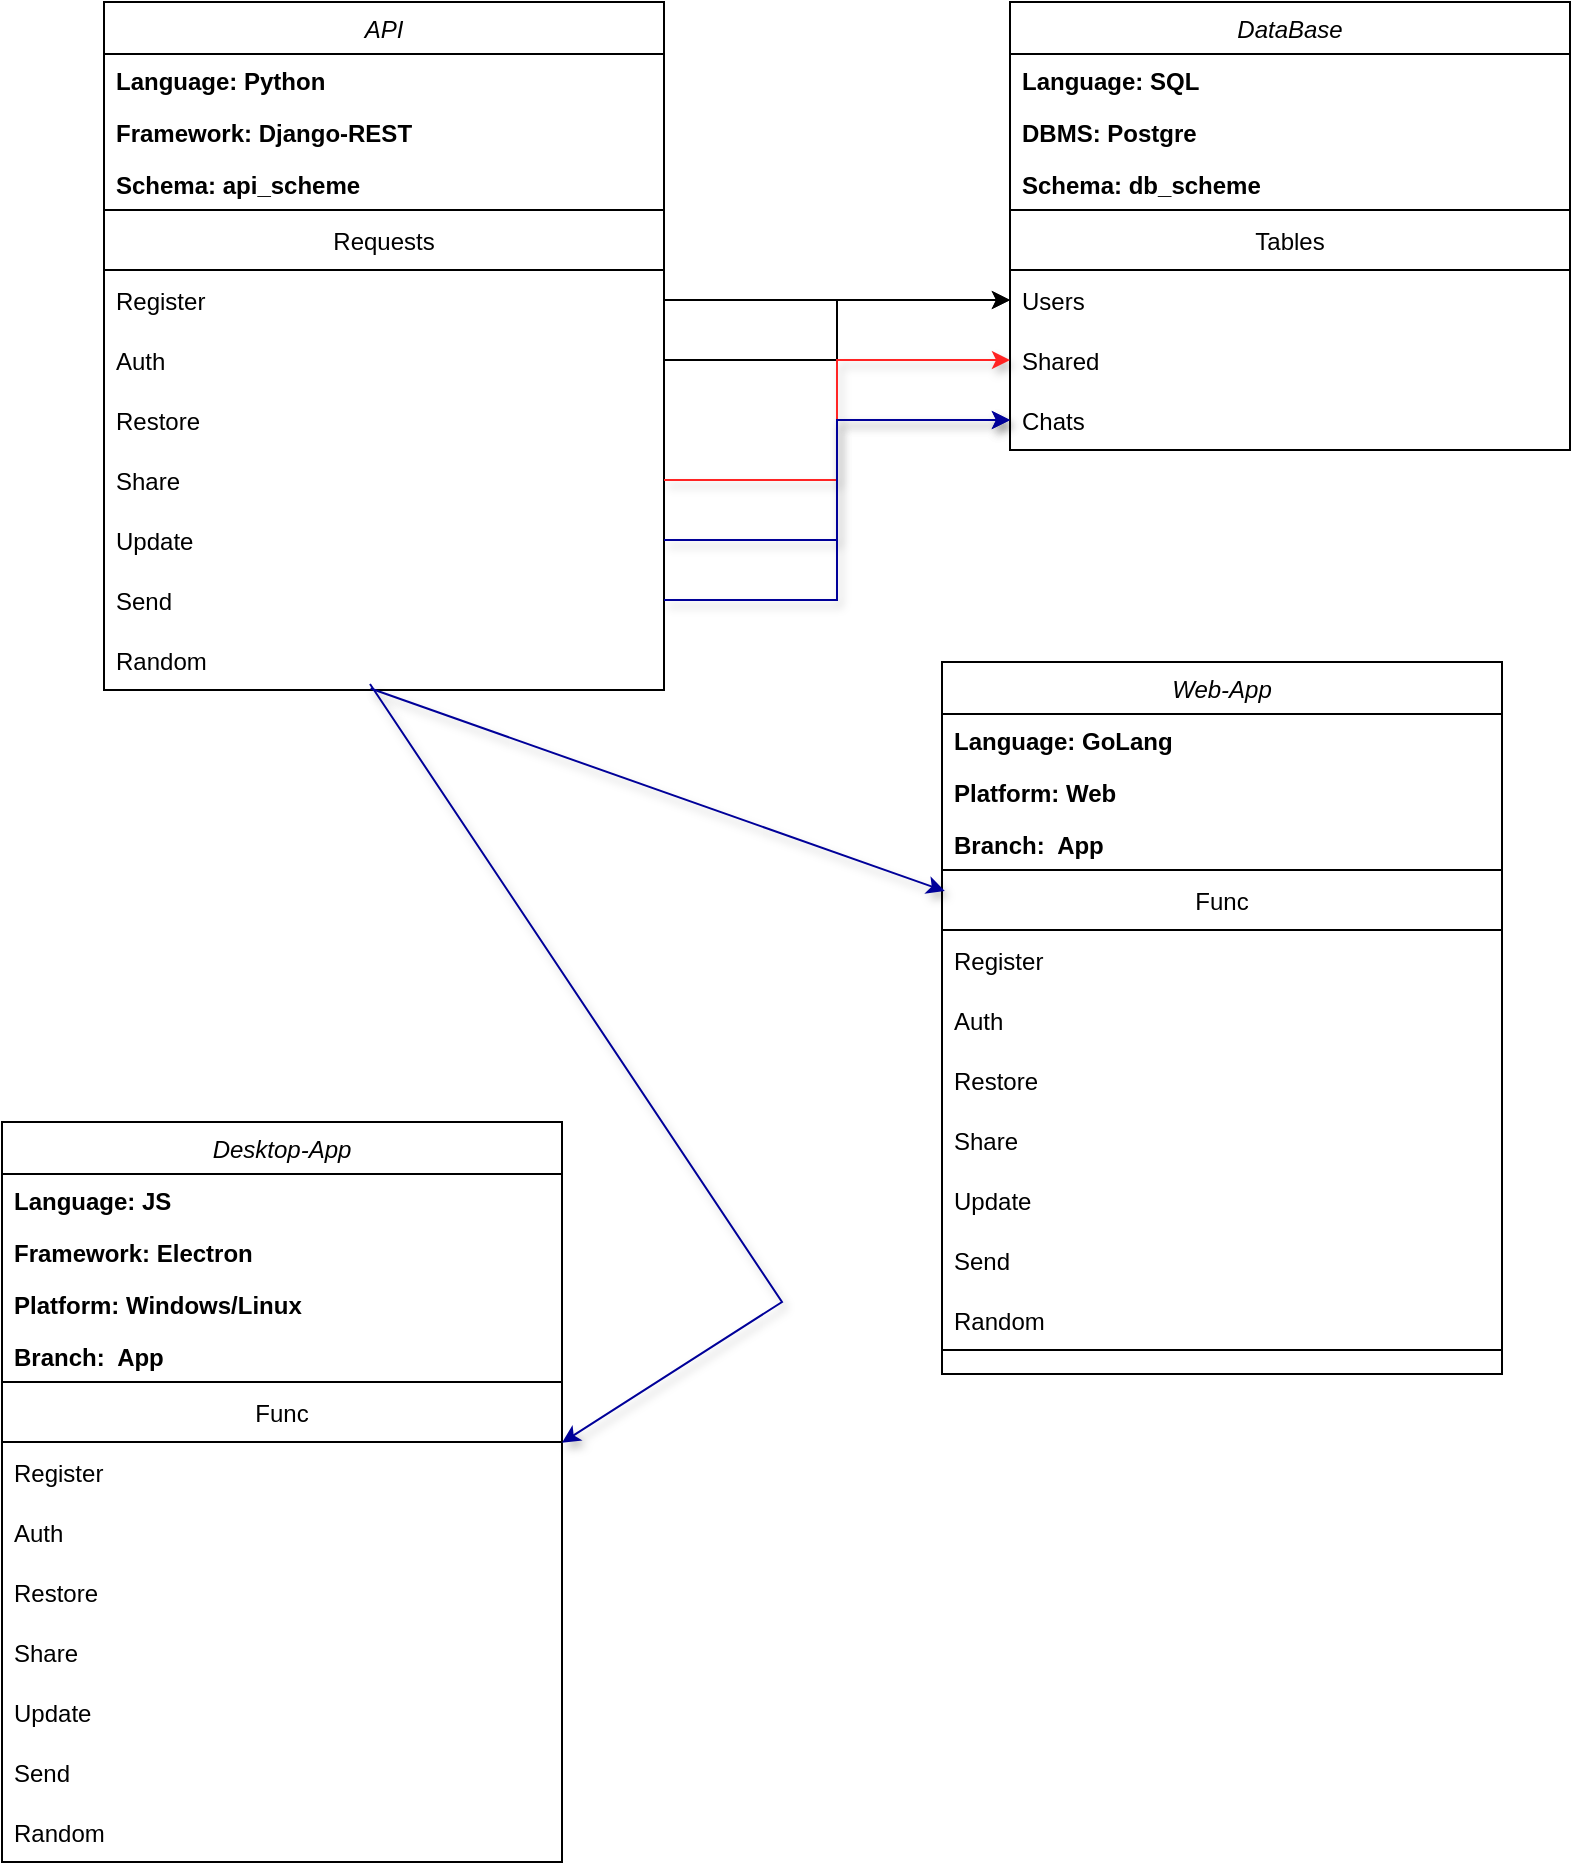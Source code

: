 <mxfile version="17.2.4" type="device"><diagram id="C5RBs43oDa-KdzZeNtuy" name="Page-1"><mxGraphModel dx="905" dy="1071" grid="1" gridSize="10" guides="1" tooltips="1" connect="1" arrows="1" fold="1" page="1" pageScale="1" pageWidth="291" pageHeight="413" background="#FFFFFF" math="0" shadow="0"><root><mxCell id="WIyWlLk6GJQsqaUBKTNV-0"/><mxCell id="WIyWlLk6GJQsqaUBKTNV-1" parent="WIyWlLk6GJQsqaUBKTNV-0"/><mxCell id="zkfFHV4jXpPFQw0GAbJ--0" value="API" style="swimlane;fontStyle=2;align=center;verticalAlign=top;childLayout=stackLayout;horizontal=1;startSize=26;horizontalStack=0;resizeParent=1;resizeLast=0;collapsible=1;marginBottom=0;rounded=0;shadow=0;strokeWidth=1;" parent="WIyWlLk6GJQsqaUBKTNV-1" vertex="1"><mxGeometry x="969" y="155" width="280" height="344" as="geometry"><mxRectangle x="230" y="140" width="160" height="26" as="alternateBounds"/></mxGeometry></mxCell><mxCell id="zkfFHV4jXpPFQw0GAbJ--3" value="Language: Python" style="text;align=left;verticalAlign=top;spacingLeft=4;spacingRight=4;overflow=hidden;rotatable=0;points=[[0,0.5],[1,0.5]];portConstraint=eastwest;rounded=0;shadow=0;html=0;fontStyle=1" parent="zkfFHV4jXpPFQw0GAbJ--0" vertex="1"><mxGeometry y="26" width="280" height="26" as="geometry"/></mxCell><mxCell id="zIFyu1XmObnqFQexIBDC-0" value="Framework: Django-REST" style="text;align=left;verticalAlign=top;spacingLeft=4;spacingRight=4;overflow=hidden;rotatable=0;points=[[0,0.5],[1,0.5]];portConstraint=eastwest;rounded=0;shadow=0;html=0;fontStyle=1" vertex="1" parent="zkfFHV4jXpPFQw0GAbJ--0"><mxGeometry y="52" width="280" height="26" as="geometry"/></mxCell><mxCell id="zIFyu1XmObnqFQexIBDC-7" value="Schema: api_scheme" style="text;align=left;verticalAlign=top;spacingLeft=4;spacingRight=4;overflow=hidden;rotatable=0;points=[[0,0.5],[1,0.5]];portConstraint=eastwest;rounded=0;shadow=0;html=0;fontStyle=1" vertex="1" parent="zkfFHV4jXpPFQw0GAbJ--0"><mxGeometry y="78" width="280" height="26" as="geometry"/></mxCell><mxCell id="zIFyu1XmObnqFQexIBDC-11" value="Requests" style="swimlane;fontStyle=0;childLayout=stackLayout;horizontal=1;startSize=30;horizontalStack=0;resizeParent=1;resizeParentMax=0;resizeLast=0;collapsible=1;marginBottom=0;" vertex="1" parent="zkfFHV4jXpPFQw0GAbJ--0"><mxGeometry y="104" width="280" height="240" as="geometry"/></mxCell><mxCell id="zIFyu1XmObnqFQexIBDC-12" value="Register" style="text;strokeColor=none;fillColor=none;align=left;verticalAlign=middle;spacingLeft=4;spacingRight=4;overflow=hidden;points=[[0,0.5],[1,0.5]];portConstraint=eastwest;rotatable=0;" vertex="1" parent="zIFyu1XmObnqFQexIBDC-11"><mxGeometry y="30" width="280" height="30" as="geometry"/></mxCell><mxCell id="zIFyu1XmObnqFQexIBDC-13" value="Auth" style="text;strokeColor=none;fillColor=none;align=left;verticalAlign=middle;spacingLeft=4;spacingRight=4;overflow=hidden;points=[[0,0.5],[1,0.5]];portConstraint=eastwest;rotatable=0;" vertex="1" parent="zIFyu1XmObnqFQexIBDC-11"><mxGeometry y="60" width="280" height="30" as="geometry"/></mxCell><mxCell id="zIFyu1XmObnqFQexIBDC-14" value="Restore" style="text;strokeColor=none;fillColor=none;align=left;verticalAlign=middle;spacingLeft=4;spacingRight=4;overflow=hidden;points=[[0,0.5],[1,0.5]];portConstraint=eastwest;rotatable=0;" vertex="1" parent="zIFyu1XmObnqFQexIBDC-11"><mxGeometry y="90" width="280" height="30" as="geometry"/></mxCell><mxCell id="zIFyu1XmObnqFQexIBDC-15" value="Share" style="text;strokeColor=none;fillColor=none;align=left;verticalAlign=middle;spacingLeft=4;spacingRight=4;overflow=hidden;points=[[0,0.5],[1,0.5]];portConstraint=eastwest;rotatable=0;" vertex="1" parent="zIFyu1XmObnqFQexIBDC-11"><mxGeometry y="120" width="280" height="30" as="geometry"/></mxCell><mxCell id="zIFyu1XmObnqFQexIBDC-19" value="Update" style="text;strokeColor=none;fillColor=none;align=left;verticalAlign=middle;spacingLeft=4;spacingRight=4;overflow=hidden;points=[[0,0.5],[1,0.5]];portConstraint=eastwest;rotatable=0;" vertex="1" parent="zIFyu1XmObnqFQexIBDC-11"><mxGeometry y="150" width="280" height="30" as="geometry"/></mxCell><mxCell id="zIFyu1XmObnqFQexIBDC-18" value="Send" style="text;strokeColor=none;fillColor=none;align=left;verticalAlign=middle;spacingLeft=4;spacingRight=4;overflow=hidden;points=[[0,0.5],[1,0.5]];portConstraint=eastwest;rotatable=0;" vertex="1" parent="zIFyu1XmObnqFQexIBDC-11"><mxGeometry y="180" width="280" height="30" as="geometry"/></mxCell><mxCell id="zIFyu1XmObnqFQexIBDC-17" value="Random" style="text;strokeColor=none;fillColor=none;align=left;verticalAlign=middle;spacingLeft=4;spacingRight=4;overflow=hidden;points=[[0,0.5],[1,0.5]];portConstraint=eastwest;rotatable=0;" vertex="1" parent="zIFyu1XmObnqFQexIBDC-11"><mxGeometry y="210" width="280" height="30" as="geometry"/></mxCell><mxCell id="zIFyu1XmObnqFQexIBDC-20" value="DataBase" style="swimlane;fontStyle=2;align=center;verticalAlign=top;childLayout=stackLayout;horizontal=1;startSize=26;horizontalStack=0;resizeParent=1;resizeLast=0;collapsible=1;marginBottom=0;rounded=0;shadow=0;strokeWidth=1;" vertex="1" parent="WIyWlLk6GJQsqaUBKTNV-1"><mxGeometry x="1422" y="155" width="280" height="224" as="geometry"><mxRectangle x="230" y="140" width="160" height="26" as="alternateBounds"/></mxGeometry></mxCell><mxCell id="zIFyu1XmObnqFQexIBDC-21" value="Language: SQL" style="text;align=left;verticalAlign=top;spacingLeft=4;spacingRight=4;overflow=hidden;rotatable=0;points=[[0,0.5],[1,0.5]];portConstraint=eastwest;rounded=0;shadow=0;html=0;fontStyle=1" vertex="1" parent="zIFyu1XmObnqFQexIBDC-20"><mxGeometry y="26" width="280" height="26" as="geometry"/></mxCell><mxCell id="zIFyu1XmObnqFQexIBDC-33" value="DBMS: Postgre" style="text;align=left;verticalAlign=top;spacingLeft=4;spacingRight=4;overflow=hidden;rotatable=0;points=[[0,0.5],[1,0.5]];portConstraint=eastwest;rounded=0;shadow=0;html=0;fontStyle=1" vertex="1" parent="zIFyu1XmObnqFQexIBDC-20"><mxGeometry y="52" width="280" height="26" as="geometry"/></mxCell><mxCell id="zIFyu1XmObnqFQexIBDC-23" value="Schema: db_scheme" style="text;align=left;verticalAlign=top;spacingLeft=4;spacingRight=4;overflow=hidden;rotatable=0;points=[[0,0.5],[1,0.5]];portConstraint=eastwest;rounded=0;shadow=0;html=0;fontStyle=1" vertex="1" parent="zIFyu1XmObnqFQexIBDC-20"><mxGeometry y="78" width="280" height="26" as="geometry"/></mxCell><mxCell id="zIFyu1XmObnqFQexIBDC-25" value="Tables" style="swimlane;fontStyle=0;childLayout=stackLayout;horizontal=1;startSize=30;horizontalStack=0;resizeParent=1;resizeParentMax=0;resizeLast=0;collapsible=1;marginBottom=0;" vertex="1" parent="zIFyu1XmObnqFQexIBDC-20"><mxGeometry y="104" width="280" height="120" as="geometry"/></mxCell><mxCell id="zIFyu1XmObnqFQexIBDC-26" value="Users" style="text;strokeColor=none;fillColor=none;align=left;verticalAlign=middle;spacingLeft=4;spacingRight=4;overflow=hidden;points=[[0,0.5],[1,0.5]];portConstraint=eastwest;rotatable=0;" vertex="1" parent="zIFyu1XmObnqFQexIBDC-25"><mxGeometry y="30" width="280" height="30" as="geometry"/></mxCell><mxCell id="zIFyu1XmObnqFQexIBDC-28" value="Shared" style="text;strokeColor=none;fillColor=none;align=left;verticalAlign=middle;spacingLeft=4;spacingRight=4;overflow=hidden;points=[[0,0.5],[1,0.5]];portConstraint=eastwest;rotatable=0;" vertex="1" parent="zIFyu1XmObnqFQexIBDC-25"><mxGeometry y="60" width="280" height="30" as="geometry"/></mxCell><mxCell id="zIFyu1XmObnqFQexIBDC-27" value="Chats" style="text;strokeColor=none;fillColor=none;align=left;verticalAlign=middle;spacingLeft=4;spacingRight=4;overflow=hidden;points=[[0,0.5],[1,0.5]];portConstraint=eastwest;rotatable=0;" vertex="1" parent="zIFyu1XmObnqFQexIBDC-25"><mxGeometry y="90" width="280" height="30" as="geometry"/></mxCell><mxCell id="zIFyu1XmObnqFQexIBDC-34" value="" style="endArrow=classic;html=1;rounded=0;entryX=0;entryY=0.5;entryDx=0;entryDy=0;exitX=1;exitY=0.5;exitDx=0;exitDy=0;" edge="1" parent="WIyWlLk6GJQsqaUBKTNV-1" source="zIFyu1XmObnqFQexIBDC-12" target="zIFyu1XmObnqFQexIBDC-26"><mxGeometry width="50" height="50" relative="1" as="geometry"><mxPoint x="532" y="306" as="sourcePoint"/><mxPoint x="582" y="256" as="targetPoint"/></mxGeometry></mxCell><mxCell id="zIFyu1XmObnqFQexIBDC-35" style="edgeStyle=orthogonalEdgeStyle;rounded=0;orthogonalLoop=1;jettySize=auto;html=1;entryX=0;entryY=0.5;entryDx=0;entryDy=0;" edge="1" parent="WIyWlLk6GJQsqaUBKTNV-1" source="zIFyu1XmObnqFQexIBDC-13" target="zIFyu1XmObnqFQexIBDC-26"><mxGeometry relative="1" as="geometry"/></mxCell><mxCell id="zIFyu1XmObnqFQexIBDC-36" style="edgeStyle=orthogonalEdgeStyle;rounded=0;orthogonalLoop=1;jettySize=auto;html=1;exitX=1;exitY=0.5;exitDx=0;exitDy=0;entryX=0;entryY=0.5;entryDx=0;entryDy=0;strokeColor=#FF2424;shadow=1;" edge="1" parent="WIyWlLk6GJQsqaUBKTNV-1" source="zIFyu1XmObnqFQexIBDC-15" target="zIFyu1XmObnqFQexIBDC-28"><mxGeometry relative="1" as="geometry"/></mxCell><mxCell id="zIFyu1XmObnqFQexIBDC-38" style="edgeStyle=orthogonalEdgeStyle;rounded=0;orthogonalLoop=1;jettySize=auto;html=1;entryX=0;entryY=0.5;entryDx=0;entryDy=0;shadow=1;labelBorderColor=#FF3D3D;fontColor=#FF0303;strokeColor=#000099;" edge="1" parent="WIyWlLk6GJQsqaUBKTNV-1" source="zIFyu1XmObnqFQexIBDC-19" target="zIFyu1XmObnqFQexIBDC-27"><mxGeometry relative="1" as="geometry"/></mxCell><mxCell id="zIFyu1XmObnqFQexIBDC-39" style="edgeStyle=orthogonalEdgeStyle;rounded=0;orthogonalLoop=1;jettySize=auto;html=1;entryX=0;entryY=0.5;entryDx=0;entryDy=0;shadow=1;labelBorderColor=#FF3D3D;fontColor=#FF0303;strokeColor=#000099;" edge="1" parent="WIyWlLk6GJQsqaUBKTNV-1" source="zIFyu1XmObnqFQexIBDC-18" target="zIFyu1XmObnqFQexIBDC-27"><mxGeometry relative="1" as="geometry"/></mxCell><mxCell id="zIFyu1XmObnqFQexIBDC-40" value="Web-App" style="swimlane;fontStyle=2;align=center;verticalAlign=top;childLayout=stackLayout;horizontal=1;startSize=26;horizontalStack=0;resizeParent=1;resizeLast=0;collapsible=1;marginBottom=0;rounded=0;shadow=0;strokeWidth=1;" vertex="1" parent="WIyWlLk6GJQsqaUBKTNV-1"><mxGeometry x="1388" y="485" width="280" height="356" as="geometry"><mxRectangle x="230" y="140" width="160" height="26" as="alternateBounds"/></mxGeometry></mxCell><mxCell id="zIFyu1XmObnqFQexIBDC-41" value="Language: GoLang" style="text;align=left;verticalAlign=top;spacingLeft=4;spacingRight=4;overflow=hidden;rotatable=0;points=[[0,0.5],[1,0.5]];portConstraint=eastwest;rounded=0;shadow=0;html=0;fontStyle=1" vertex="1" parent="zIFyu1XmObnqFQexIBDC-40"><mxGeometry y="26" width="280" height="26" as="geometry"/></mxCell><mxCell id="zIFyu1XmObnqFQexIBDC-55" value="Platform: Web" style="text;align=left;verticalAlign=top;spacingLeft=4;spacingRight=4;overflow=hidden;rotatable=0;points=[[0,0.5],[1,0.5]];portConstraint=eastwest;rounded=0;shadow=0;html=0;fontStyle=1" vertex="1" parent="zIFyu1XmObnqFQexIBDC-40"><mxGeometry y="52" width="280" height="26" as="geometry"/></mxCell><mxCell id="zIFyu1XmObnqFQexIBDC-43" value="Branch:  App" style="text;align=left;verticalAlign=top;spacingLeft=4;spacingRight=4;overflow=hidden;rotatable=0;points=[[0,0.5],[1,0.5]];portConstraint=eastwest;rounded=0;shadow=0;html=0;fontStyle=1" vertex="1" parent="zIFyu1XmObnqFQexIBDC-40"><mxGeometry y="78" width="280" height="26" as="geometry"/></mxCell><mxCell id="zIFyu1XmObnqFQexIBDC-45" value="Func" style="swimlane;fontStyle=0;childLayout=stackLayout;horizontal=1;startSize=30;horizontalStack=0;resizeParent=1;resizeParentMax=0;resizeLast=0;collapsible=1;marginBottom=0;" vertex="1" parent="zIFyu1XmObnqFQexIBDC-40"><mxGeometry y="104" width="280" height="240" as="geometry"/></mxCell><mxCell id="zIFyu1XmObnqFQexIBDC-46" value="Register" style="text;strokeColor=none;fillColor=none;align=left;verticalAlign=middle;spacingLeft=4;spacingRight=4;overflow=hidden;points=[[0,0.5],[1,0.5]];portConstraint=eastwest;rotatable=0;" vertex="1" parent="zIFyu1XmObnqFQexIBDC-45"><mxGeometry y="30" width="280" height="30" as="geometry"/></mxCell><mxCell id="zIFyu1XmObnqFQexIBDC-47" value="Auth" style="text;strokeColor=none;fillColor=none;align=left;verticalAlign=middle;spacingLeft=4;spacingRight=4;overflow=hidden;points=[[0,0.5],[1,0.5]];portConstraint=eastwest;rotatable=0;" vertex="1" parent="zIFyu1XmObnqFQexIBDC-45"><mxGeometry y="60" width="280" height="30" as="geometry"/></mxCell><mxCell id="zIFyu1XmObnqFQexIBDC-48" value="Restore" style="text;strokeColor=none;fillColor=none;align=left;verticalAlign=middle;spacingLeft=4;spacingRight=4;overflow=hidden;points=[[0,0.5],[1,0.5]];portConstraint=eastwest;rotatable=0;" vertex="1" parent="zIFyu1XmObnqFQexIBDC-45"><mxGeometry y="90" width="280" height="30" as="geometry"/></mxCell><mxCell id="zIFyu1XmObnqFQexIBDC-49" value="Share" style="text;strokeColor=none;fillColor=none;align=left;verticalAlign=middle;spacingLeft=4;spacingRight=4;overflow=hidden;points=[[0,0.5],[1,0.5]];portConstraint=eastwest;rotatable=0;" vertex="1" parent="zIFyu1XmObnqFQexIBDC-45"><mxGeometry y="120" width="280" height="30" as="geometry"/></mxCell><mxCell id="zIFyu1XmObnqFQexIBDC-50" value="Update" style="text;strokeColor=none;fillColor=none;align=left;verticalAlign=middle;spacingLeft=4;spacingRight=4;overflow=hidden;points=[[0,0.5],[1,0.5]];portConstraint=eastwest;rotatable=0;" vertex="1" parent="zIFyu1XmObnqFQexIBDC-45"><mxGeometry y="150" width="280" height="30" as="geometry"/></mxCell><mxCell id="zIFyu1XmObnqFQexIBDC-51" value="Send" style="text;strokeColor=none;fillColor=none;align=left;verticalAlign=middle;spacingLeft=4;spacingRight=4;overflow=hidden;points=[[0,0.5],[1,0.5]];portConstraint=eastwest;rotatable=0;" vertex="1" parent="zIFyu1XmObnqFQexIBDC-45"><mxGeometry y="180" width="280" height="30" as="geometry"/></mxCell><mxCell id="zIFyu1XmObnqFQexIBDC-52" value="Random" style="text;strokeColor=none;fillColor=none;align=left;verticalAlign=middle;spacingLeft=4;spacingRight=4;overflow=hidden;points=[[0,0.5],[1,0.5]];portConstraint=eastwest;rotatable=0;" vertex="1" parent="zIFyu1XmObnqFQexIBDC-45"><mxGeometry y="210" width="280" height="30" as="geometry"/></mxCell><mxCell id="zIFyu1XmObnqFQexIBDC-53" value="" style="endArrow=classic;html=1;rounded=0;shadow=1;labelBorderColor=#FF3D3D;fontColor=#FF0303;strokeColor=#000099;exitX=0.476;exitY=0.975;exitDx=0;exitDy=0;exitPerimeter=0;entryX=0.005;entryY=0.044;entryDx=0;entryDy=0;entryPerimeter=0;" edge="1" parent="WIyWlLk6GJQsqaUBKTNV-1" source="zIFyu1XmObnqFQexIBDC-17" target="zIFyu1XmObnqFQexIBDC-45"><mxGeometry width="50" height="50" relative="1" as="geometry"><mxPoint x="1122" y="406" as="sourcePoint"/><mxPoint x="1102" y="626" as="targetPoint"/></mxGeometry></mxCell><mxCell id="zIFyu1XmObnqFQexIBDC-56" value="Desktop-App" style="swimlane;fontStyle=2;align=center;verticalAlign=top;childLayout=stackLayout;horizontal=1;startSize=26;horizontalStack=0;resizeParent=1;resizeLast=0;collapsible=1;marginBottom=0;rounded=0;shadow=0;strokeWidth=1;" vertex="1" parent="WIyWlLk6GJQsqaUBKTNV-1"><mxGeometry x="918" y="715" width="280" height="370" as="geometry"><mxRectangle x="230" y="140" width="160" height="26" as="alternateBounds"/></mxGeometry></mxCell><mxCell id="zIFyu1XmObnqFQexIBDC-57" value="Language: JS" style="text;align=left;verticalAlign=top;spacingLeft=4;spacingRight=4;overflow=hidden;rotatable=0;points=[[0,0.5],[1,0.5]];portConstraint=eastwest;rounded=0;shadow=0;html=0;fontStyle=1" vertex="1" parent="zIFyu1XmObnqFQexIBDC-56"><mxGeometry y="26" width="280" height="26" as="geometry"/></mxCell><mxCell id="zIFyu1XmObnqFQexIBDC-69" value="Framework: Electron" style="text;align=left;verticalAlign=top;spacingLeft=4;spacingRight=4;overflow=hidden;rotatable=0;points=[[0,0.5],[1,0.5]];portConstraint=eastwest;rounded=0;shadow=0;html=0;fontStyle=1" vertex="1" parent="zIFyu1XmObnqFQexIBDC-56"><mxGeometry y="52" width="280" height="26" as="geometry"/></mxCell><mxCell id="zIFyu1XmObnqFQexIBDC-58" value="Platform: Windows/Linux" style="text;align=left;verticalAlign=top;spacingLeft=4;spacingRight=4;overflow=hidden;rotatable=0;points=[[0,0.5],[1,0.5]];portConstraint=eastwest;rounded=0;shadow=0;html=0;fontStyle=1" vertex="1" parent="zIFyu1XmObnqFQexIBDC-56"><mxGeometry y="78" width="280" height="26" as="geometry"/></mxCell><mxCell id="zIFyu1XmObnqFQexIBDC-59" value="Branch:  App" style="text;align=left;verticalAlign=top;spacingLeft=4;spacingRight=4;overflow=hidden;rotatable=0;points=[[0,0.5],[1,0.5]];portConstraint=eastwest;rounded=0;shadow=0;html=0;fontStyle=1" vertex="1" parent="zIFyu1XmObnqFQexIBDC-56"><mxGeometry y="104" width="280" height="26" as="geometry"/></mxCell><mxCell id="zIFyu1XmObnqFQexIBDC-61" value="Func" style="swimlane;fontStyle=0;childLayout=stackLayout;horizontal=1;startSize=30;horizontalStack=0;resizeParent=1;resizeParentMax=0;resizeLast=0;collapsible=1;marginBottom=0;" vertex="1" parent="zIFyu1XmObnqFQexIBDC-56"><mxGeometry y="130" width="280" height="240" as="geometry"/></mxCell><mxCell id="zIFyu1XmObnqFQexIBDC-62" value="Register" style="text;strokeColor=none;fillColor=none;align=left;verticalAlign=middle;spacingLeft=4;spacingRight=4;overflow=hidden;points=[[0,0.5],[1,0.5]];portConstraint=eastwest;rotatable=0;" vertex="1" parent="zIFyu1XmObnqFQexIBDC-61"><mxGeometry y="30" width="280" height="30" as="geometry"/></mxCell><mxCell id="zIFyu1XmObnqFQexIBDC-63" value="Auth" style="text;strokeColor=none;fillColor=none;align=left;verticalAlign=middle;spacingLeft=4;spacingRight=4;overflow=hidden;points=[[0,0.5],[1,0.5]];portConstraint=eastwest;rotatable=0;" vertex="1" parent="zIFyu1XmObnqFQexIBDC-61"><mxGeometry y="60" width="280" height="30" as="geometry"/></mxCell><mxCell id="zIFyu1XmObnqFQexIBDC-64" value="Restore" style="text;strokeColor=none;fillColor=none;align=left;verticalAlign=middle;spacingLeft=4;spacingRight=4;overflow=hidden;points=[[0,0.5],[1,0.5]];portConstraint=eastwest;rotatable=0;" vertex="1" parent="zIFyu1XmObnqFQexIBDC-61"><mxGeometry y="90" width="280" height="30" as="geometry"/></mxCell><mxCell id="zIFyu1XmObnqFQexIBDC-65" value="Share" style="text;strokeColor=none;fillColor=none;align=left;verticalAlign=middle;spacingLeft=4;spacingRight=4;overflow=hidden;points=[[0,0.5],[1,0.5]];portConstraint=eastwest;rotatable=0;" vertex="1" parent="zIFyu1XmObnqFQexIBDC-61"><mxGeometry y="120" width="280" height="30" as="geometry"/></mxCell><mxCell id="zIFyu1XmObnqFQexIBDC-66" value="Update" style="text;strokeColor=none;fillColor=none;align=left;verticalAlign=middle;spacingLeft=4;spacingRight=4;overflow=hidden;points=[[0,0.5],[1,0.5]];portConstraint=eastwest;rotatable=0;" vertex="1" parent="zIFyu1XmObnqFQexIBDC-61"><mxGeometry y="150" width="280" height="30" as="geometry"/></mxCell><mxCell id="zIFyu1XmObnqFQexIBDC-67" value="Send" style="text;strokeColor=none;fillColor=none;align=left;verticalAlign=middle;spacingLeft=4;spacingRight=4;overflow=hidden;points=[[0,0.5],[1,0.5]];portConstraint=eastwest;rotatable=0;" vertex="1" parent="zIFyu1XmObnqFQexIBDC-61"><mxGeometry y="180" width="280" height="30" as="geometry"/></mxCell><mxCell id="zIFyu1XmObnqFQexIBDC-68" value="Random" style="text;strokeColor=none;fillColor=none;align=left;verticalAlign=middle;spacingLeft=4;spacingRight=4;overflow=hidden;points=[[0,0.5],[1,0.5]];portConstraint=eastwest;rotatable=0;" vertex="1" parent="zIFyu1XmObnqFQexIBDC-61"><mxGeometry y="210" width="280" height="30" as="geometry"/></mxCell><mxCell id="zIFyu1XmObnqFQexIBDC-70" value="" style="endArrow=classic;html=1;rounded=0;shadow=1;labelBorderColor=#FF3D3D;fontColor=#FF0303;strokeColor=#000099;" edge="1" parent="WIyWlLk6GJQsqaUBKTNV-1" target="zIFyu1XmObnqFQexIBDC-61"><mxGeometry width="50" height="50" relative="1" as="geometry"><mxPoint x="1102" y="496" as="sourcePoint"/><mxPoint x="1172" y="486" as="targetPoint"/><Array as="points"><mxPoint x="1308" y="805"/></Array></mxGeometry></mxCell></root></mxGraphModel></diagram></mxfile>
